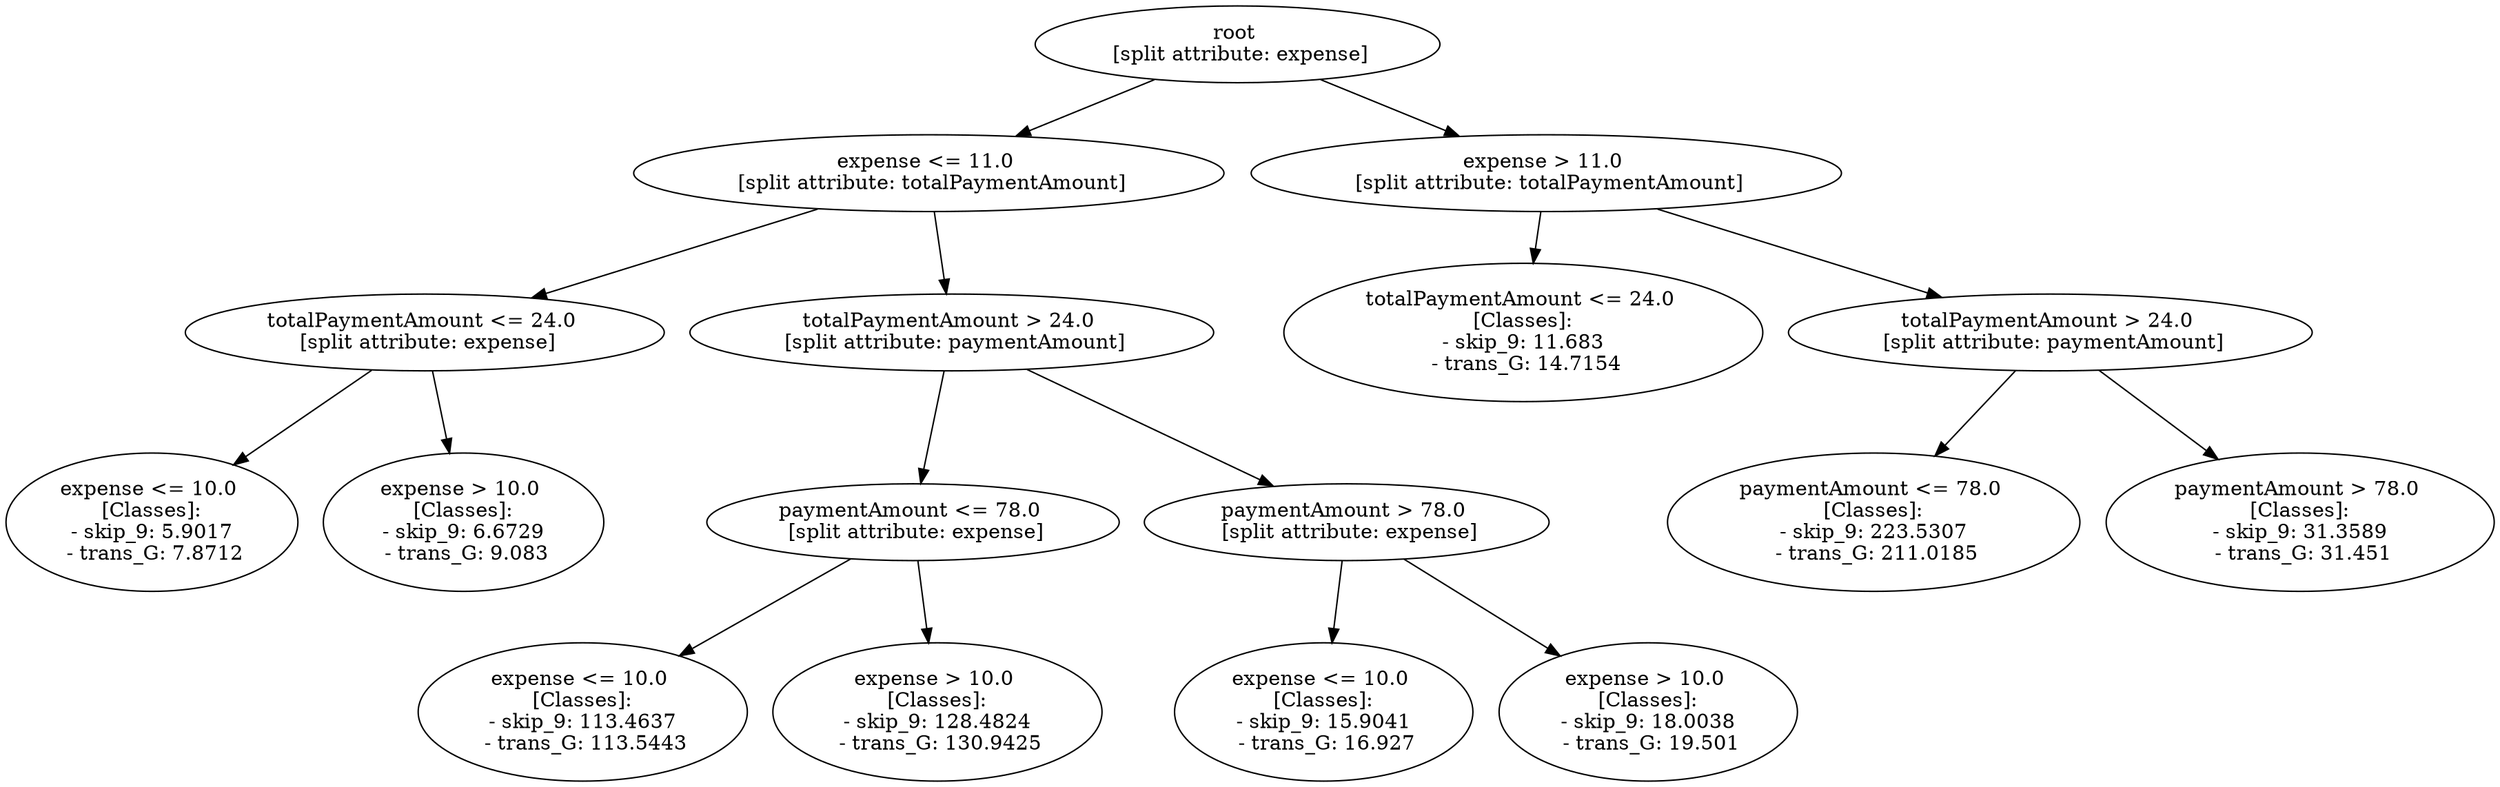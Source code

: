 // Road_Traffic_Fine_Management_Process-p_13-4
digraph "Road_Traffic_Fine_Management_Process-p_13-4" {
	"63eccc48-200e-4b6b-a461-715c156ba523" [label="root 
 [split attribute: expense]"]
	"07767588-1833-4378-91b9-820a8def147d" [label="expense <= 11.0 
 [split attribute: totalPaymentAmount]"]
	"63eccc48-200e-4b6b-a461-715c156ba523" -> "07767588-1833-4378-91b9-820a8def147d"
	"f1362b65-e6e5-45c1-b92f-813985407494" [label="totalPaymentAmount <= 24.0 
 [split attribute: expense]"]
	"07767588-1833-4378-91b9-820a8def147d" -> "f1362b65-e6e5-45c1-b92f-813985407494"
	"b609e179-12d1-4066-ac01-5794f6438d80" [label="expense <= 10.0 
 [Classes]: 
 - skip_9: 5.9017 
 - trans_G: 7.8712"]
	"f1362b65-e6e5-45c1-b92f-813985407494" -> "b609e179-12d1-4066-ac01-5794f6438d80"
	"6113d680-0184-41cb-a3d6-8a7f7dbcb482" [label="expense > 10.0 
 [Classes]: 
 - skip_9: 6.6729 
 - trans_G: 9.083"]
	"f1362b65-e6e5-45c1-b92f-813985407494" -> "6113d680-0184-41cb-a3d6-8a7f7dbcb482"
	"c794dbef-29a2-4757-acb3-0eceb9a5141b" [label="totalPaymentAmount > 24.0 
 [split attribute: paymentAmount]"]
	"07767588-1833-4378-91b9-820a8def147d" -> "c794dbef-29a2-4757-acb3-0eceb9a5141b"
	"4dcbc443-7b7f-45d1-af13-978c9294a15f" [label="paymentAmount <= 78.0 
 [split attribute: expense]"]
	"c794dbef-29a2-4757-acb3-0eceb9a5141b" -> "4dcbc443-7b7f-45d1-af13-978c9294a15f"
	"d6e50db6-3dec-48e0-91a6-ea1acc04f062" [label="expense <= 10.0 
 [Classes]: 
 - skip_9: 113.4637 
 - trans_G: 113.5443"]
	"4dcbc443-7b7f-45d1-af13-978c9294a15f" -> "d6e50db6-3dec-48e0-91a6-ea1acc04f062"
	"11dc4e14-6da7-4b12-b528-2176d28ce382" [label="expense > 10.0 
 [Classes]: 
 - skip_9: 128.4824 
 - trans_G: 130.9425"]
	"4dcbc443-7b7f-45d1-af13-978c9294a15f" -> "11dc4e14-6da7-4b12-b528-2176d28ce382"
	"13110d4c-e3a0-46ba-9553-da96a1b3c898" [label="paymentAmount > 78.0 
 [split attribute: expense]"]
	"c794dbef-29a2-4757-acb3-0eceb9a5141b" -> "13110d4c-e3a0-46ba-9553-da96a1b3c898"
	"bbb18479-7d91-4bde-ad35-76323c64235c" [label="expense <= 10.0 
 [Classes]: 
 - skip_9: 15.9041 
 - trans_G: 16.927"]
	"13110d4c-e3a0-46ba-9553-da96a1b3c898" -> "bbb18479-7d91-4bde-ad35-76323c64235c"
	"69fc70ac-cfc3-43cf-b084-7d4cb55db6f6" [label="expense > 10.0 
 [Classes]: 
 - skip_9: 18.0038 
 - trans_G: 19.501"]
	"13110d4c-e3a0-46ba-9553-da96a1b3c898" -> "69fc70ac-cfc3-43cf-b084-7d4cb55db6f6"
	"3de155a0-1536-4826-902c-4c594fcf0718" [label="expense > 11.0 
 [split attribute: totalPaymentAmount]"]
	"63eccc48-200e-4b6b-a461-715c156ba523" -> "3de155a0-1536-4826-902c-4c594fcf0718"
	"a487db35-313f-44de-9720-9fa5a2ea506b" [label="totalPaymentAmount <= 24.0 
 [Classes]: 
 - skip_9: 11.683 
 - trans_G: 14.7154"]
	"3de155a0-1536-4826-902c-4c594fcf0718" -> "a487db35-313f-44de-9720-9fa5a2ea506b"
	"8f5abab0-2817-4499-9a12-d7adb7319f99" [label="totalPaymentAmount > 24.0 
 [split attribute: paymentAmount]"]
	"3de155a0-1536-4826-902c-4c594fcf0718" -> "8f5abab0-2817-4499-9a12-d7adb7319f99"
	"0c146db4-b2a2-441b-9efd-89d797446c98" [label="paymentAmount <= 78.0 
 [Classes]: 
 - skip_9: 223.5307 
 - trans_G: 211.0185"]
	"8f5abab0-2817-4499-9a12-d7adb7319f99" -> "0c146db4-b2a2-441b-9efd-89d797446c98"
	"07b1dfb5-e4eb-4704-b33e-7ea862f7b7a1" [label="paymentAmount > 78.0 
 [Classes]: 
 - skip_9: 31.3589 
 - trans_G: 31.451"]
	"8f5abab0-2817-4499-9a12-d7adb7319f99" -> "07b1dfb5-e4eb-4704-b33e-7ea862f7b7a1"
}
